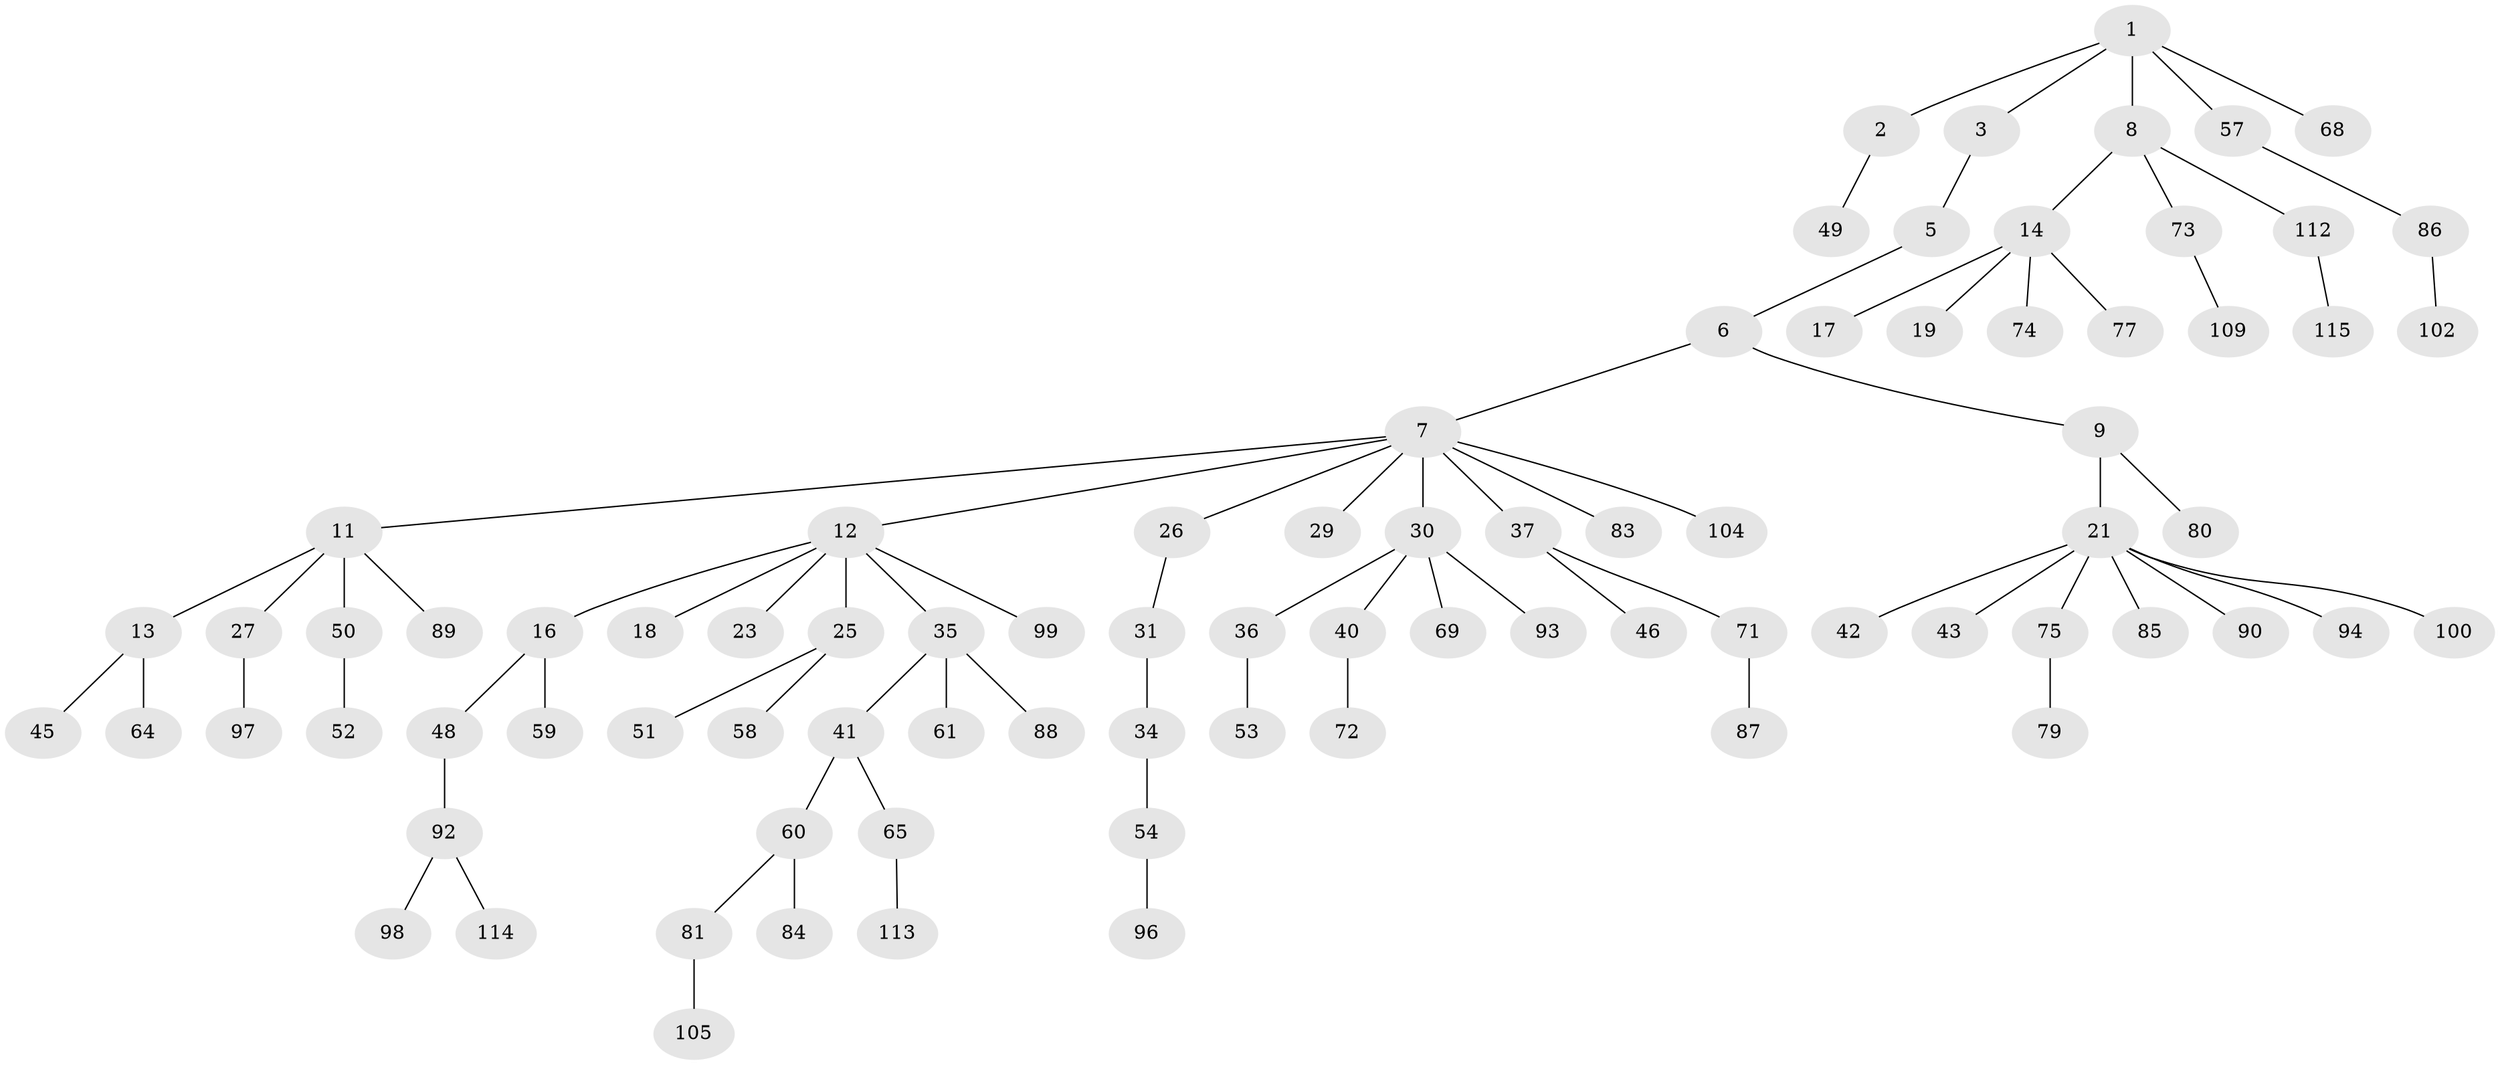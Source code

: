 // Generated by graph-tools (version 1.1) at 2025/52/02/27/25 19:52:11]
// undirected, 83 vertices, 82 edges
graph export_dot {
graph [start="1"]
  node [color=gray90,style=filled];
  1 [super="+4"];
  2 [super="+117"];
  3 [super="+38"];
  5;
  6 [super="+101"];
  7 [super="+10"];
  8 [super="+15"];
  9;
  11 [super="+62"];
  12 [super="+28"];
  13 [super="+20"];
  14 [super="+118"];
  16 [super="+24"];
  17 [super="+39"];
  18 [super="+108"];
  19;
  21 [super="+22"];
  23;
  25 [super="+78"];
  26;
  27 [super="+56"];
  29 [super="+70"];
  30 [super="+33"];
  31 [super="+32"];
  34;
  35 [super="+47"];
  36 [super="+44"];
  37 [super="+63"];
  40 [super="+66"];
  41 [super="+103"];
  42;
  43;
  45;
  46;
  48 [super="+55"];
  49 [super="+95"];
  50;
  51;
  52 [super="+107"];
  53;
  54 [super="+76"];
  57;
  58;
  59 [super="+119"];
  60;
  61;
  64;
  65 [super="+67"];
  68;
  69;
  71;
  72;
  73;
  74;
  75;
  77 [super="+82"];
  79;
  80;
  81;
  83;
  84;
  85;
  86 [super="+91"];
  87;
  88;
  89;
  90;
  92;
  93;
  94;
  96;
  97 [super="+106"];
  98 [super="+111"];
  99;
  100;
  102;
  104;
  105 [super="+110"];
  109 [super="+116"];
  112;
  113;
  114;
  115;
  1 -- 2;
  1 -- 3;
  1 -- 8;
  1 -- 68;
  1 -- 57;
  2 -- 49;
  3 -- 5;
  5 -- 6;
  6 -- 7;
  6 -- 9;
  7 -- 26;
  7 -- 29;
  7 -- 30;
  7 -- 37;
  7 -- 104;
  7 -- 11;
  7 -- 83;
  7 -- 12;
  8 -- 14;
  8 -- 73;
  8 -- 112;
  9 -- 21;
  9 -- 80;
  11 -- 13;
  11 -- 27;
  11 -- 50;
  11 -- 89;
  12 -- 16;
  12 -- 18;
  12 -- 23;
  12 -- 25;
  12 -- 35;
  12 -- 99;
  13 -- 64;
  13 -- 45;
  14 -- 17;
  14 -- 19;
  14 -- 74;
  14 -- 77;
  16 -- 48;
  16 -- 59;
  21 -- 42;
  21 -- 43;
  21 -- 75;
  21 -- 100;
  21 -- 90;
  21 -- 85;
  21 -- 94;
  25 -- 51;
  25 -- 58;
  26 -- 31;
  27 -- 97;
  30 -- 69;
  30 -- 40;
  30 -- 36;
  30 -- 93;
  31 -- 34;
  34 -- 54;
  35 -- 41;
  35 -- 88;
  35 -- 61;
  36 -- 53;
  37 -- 46;
  37 -- 71;
  40 -- 72;
  41 -- 60;
  41 -- 65;
  48 -- 92;
  50 -- 52;
  54 -- 96;
  57 -- 86;
  60 -- 81;
  60 -- 84;
  65 -- 113;
  71 -- 87;
  73 -- 109;
  75 -- 79;
  81 -- 105;
  86 -- 102;
  92 -- 98;
  92 -- 114;
  112 -- 115;
}
